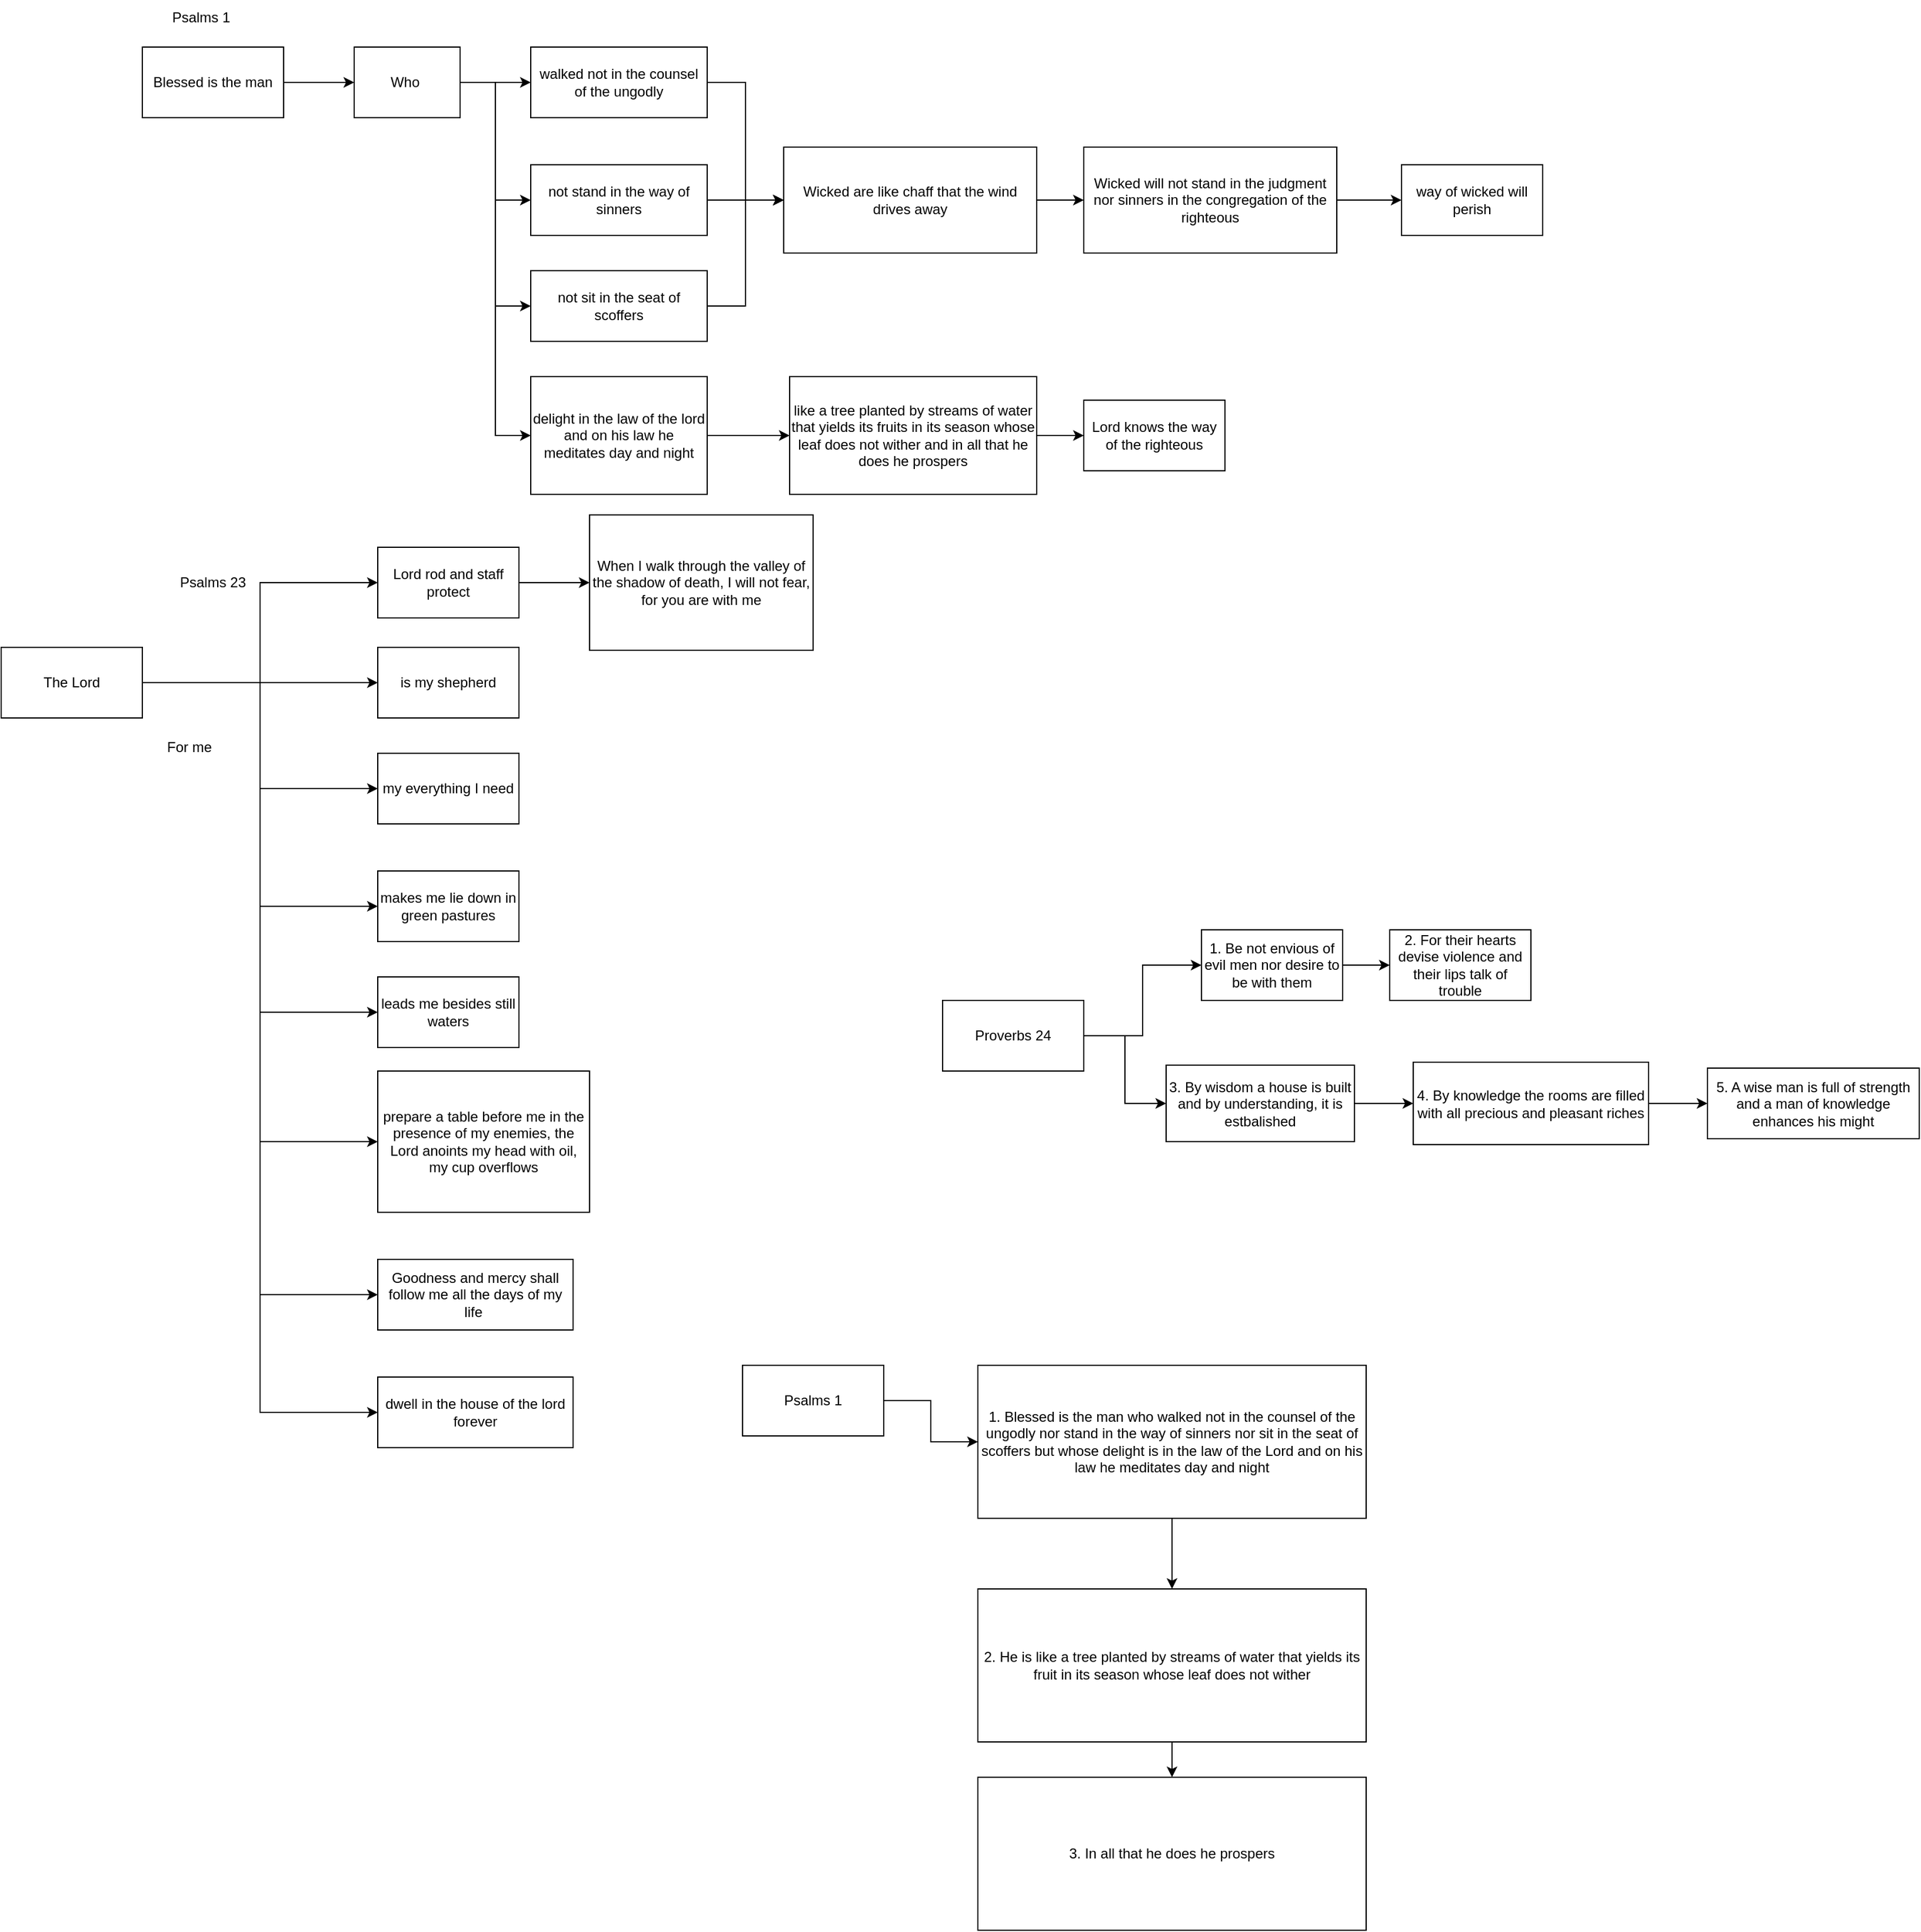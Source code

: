 <mxfile version="24.6.5" type="github">
  <diagram name="Page-1" id="Yt8nRuSeN1MBQB41MqpO">
    <mxGraphModel dx="1194" dy="561" grid="1" gridSize="10" guides="1" tooltips="1" connect="1" arrows="1" fold="1" page="1" pageScale="1" pageWidth="827" pageHeight="1169" math="0" shadow="0">
      <root>
        <mxCell id="0" />
        <mxCell id="1" parent="0" />
        <mxCell id="XqUlQdDZhmHkDGUsW57x-1" style="edgeStyle=orthogonalEdgeStyle;rounded=0;orthogonalLoop=1;jettySize=auto;html=1;entryX=0;entryY=0.5;entryDx=0;entryDy=0;" parent="1" source="XqUlQdDZhmHkDGUsW57x-2" target="XqUlQdDZhmHkDGUsW57x-7" edge="1">
          <mxGeometry relative="1" as="geometry" />
        </mxCell>
        <mxCell id="XqUlQdDZhmHkDGUsW57x-2" value="Blessed is the man" style="rounded=0;whiteSpace=wrap;html=1;" parent="1" vertex="1">
          <mxGeometry x="130" y="120" width="120" height="60" as="geometry" />
        </mxCell>
        <mxCell id="XqUlQdDZhmHkDGUsW57x-3" style="edgeStyle=orthogonalEdgeStyle;rounded=0;orthogonalLoop=1;jettySize=auto;html=1;entryX=0;entryY=0.5;entryDx=0;entryDy=0;" parent="1" source="XqUlQdDZhmHkDGUsW57x-7" target="XqUlQdDZhmHkDGUsW57x-9" edge="1">
          <mxGeometry relative="1" as="geometry" />
        </mxCell>
        <mxCell id="XqUlQdDZhmHkDGUsW57x-4" style="edgeStyle=orthogonalEdgeStyle;rounded=0;orthogonalLoop=1;jettySize=auto;html=1;entryX=0;entryY=0.5;entryDx=0;entryDy=0;" parent="1" source="XqUlQdDZhmHkDGUsW57x-7" target="XqUlQdDZhmHkDGUsW57x-11" edge="1">
          <mxGeometry relative="1" as="geometry" />
        </mxCell>
        <mxCell id="XqUlQdDZhmHkDGUsW57x-5" style="edgeStyle=orthogonalEdgeStyle;rounded=0;orthogonalLoop=1;jettySize=auto;html=1;entryX=0;entryY=0.5;entryDx=0;entryDy=0;" parent="1" source="XqUlQdDZhmHkDGUsW57x-7" target="XqUlQdDZhmHkDGUsW57x-13" edge="1">
          <mxGeometry relative="1" as="geometry" />
        </mxCell>
        <mxCell id="XqUlQdDZhmHkDGUsW57x-6" style="edgeStyle=orthogonalEdgeStyle;rounded=0;orthogonalLoop=1;jettySize=auto;html=1;entryX=0;entryY=0.5;entryDx=0;entryDy=0;" parent="1" source="XqUlQdDZhmHkDGUsW57x-7" target="XqUlQdDZhmHkDGUsW57x-15" edge="1">
          <mxGeometry relative="1" as="geometry" />
        </mxCell>
        <mxCell id="XqUlQdDZhmHkDGUsW57x-7" value="Who&amp;nbsp;" style="rounded=0;whiteSpace=wrap;html=1;" parent="1" vertex="1">
          <mxGeometry x="310" y="120" width="90" height="60" as="geometry" />
        </mxCell>
        <mxCell id="XqUlQdDZhmHkDGUsW57x-8" style="edgeStyle=orthogonalEdgeStyle;rounded=0;orthogonalLoop=1;jettySize=auto;html=1;entryX=0;entryY=0.5;entryDx=0;entryDy=0;" parent="1" source="XqUlQdDZhmHkDGUsW57x-9" target="XqUlQdDZhmHkDGUsW57x-19" edge="1">
          <mxGeometry relative="1" as="geometry" />
        </mxCell>
        <mxCell id="XqUlQdDZhmHkDGUsW57x-9" value="walked not in the counsel of the ungodly" style="rounded=0;whiteSpace=wrap;html=1;" parent="1" vertex="1">
          <mxGeometry x="460" y="120" width="150" height="60" as="geometry" />
        </mxCell>
        <mxCell id="XqUlQdDZhmHkDGUsW57x-10" style="edgeStyle=orthogonalEdgeStyle;rounded=0;orthogonalLoop=1;jettySize=auto;html=1;entryX=0;entryY=0.5;entryDx=0;entryDy=0;" parent="1" source="XqUlQdDZhmHkDGUsW57x-11" target="XqUlQdDZhmHkDGUsW57x-19" edge="1">
          <mxGeometry relative="1" as="geometry" />
        </mxCell>
        <mxCell id="XqUlQdDZhmHkDGUsW57x-11" value="not stand in the way of sinners" style="rounded=0;whiteSpace=wrap;html=1;" parent="1" vertex="1">
          <mxGeometry x="460" y="220" width="150" height="60" as="geometry" />
        </mxCell>
        <mxCell id="XqUlQdDZhmHkDGUsW57x-12" style="edgeStyle=orthogonalEdgeStyle;rounded=0;orthogonalLoop=1;jettySize=auto;html=1;entryX=0;entryY=0.5;entryDx=0;entryDy=0;" parent="1" source="XqUlQdDZhmHkDGUsW57x-13" target="XqUlQdDZhmHkDGUsW57x-19" edge="1">
          <mxGeometry relative="1" as="geometry" />
        </mxCell>
        <mxCell id="XqUlQdDZhmHkDGUsW57x-13" value="not sit in the seat of scoffers" style="rounded=0;whiteSpace=wrap;html=1;" parent="1" vertex="1">
          <mxGeometry x="460" y="310" width="150" height="60" as="geometry" />
        </mxCell>
        <mxCell id="XqUlQdDZhmHkDGUsW57x-14" style="edgeStyle=orthogonalEdgeStyle;rounded=0;orthogonalLoop=1;jettySize=auto;html=1;entryX=0;entryY=0.5;entryDx=0;entryDy=0;" parent="1" source="XqUlQdDZhmHkDGUsW57x-15" target="XqUlQdDZhmHkDGUsW57x-17" edge="1">
          <mxGeometry relative="1" as="geometry" />
        </mxCell>
        <mxCell id="XqUlQdDZhmHkDGUsW57x-15" value="delight in the law of the lord and on his law he meditates day and night" style="rounded=0;whiteSpace=wrap;html=1;" parent="1" vertex="1">
          <mxGeometry x="460" y="400" width="150" height="100" as="geometry" />
        </mxCell>
        <mxCell id="XqUlQdDZhmHkDGUsW57x-16" style="edgeStyle=orthogonalEdgeStyle;rounded=0;orthogonalLoop=1;jettySize=auto;html=1;" parent="1" source="XqUlQdDZhmHkDGUsW57x-17" target="XqUlQdDZhmHkDGUsW57x-22" edge="1">
          <mxGeometry relative="1" as="geometry" />
        </mxCell>
        <mxCell id="XqUlQdDZhmHkDGUsW57x-17" value="like a tree planted by streams of water that yields its fruits in its season whose leaf does not wither and in all that he does he prospers" style="rounded=0;whiteSpace=wrap;html=1;" parent="1" vertex="1">
          <mxGeometry x="680" y="400" width="210" height="100" as="geometry" />
        </mxCell>
        <mxCell id="XqUlQdDZhmHkDGUsW57x-18" style="edgeStyle=orthogonalEdgeStyle;rounded=0;orthogonalLoop=1;jettySize=auto;html=1;entryX=0;entryY=0.5;entryDx=0;entryDy=0;" parent="1" source="XqUlQdDZhmHkDGUsW57x-19" target="XqUlQdDZhmHkDGUsW57x-21" edge="1">
          <mxGeometry relative="1" as="geometry" />
        </mxCell>
        <mxCell id="XqUlQdDZhmHkDGUsW57x-19" value="Wicked are like chaff that the wind drives away" style="rounded=0;whiteSpace=wrap;html=1;" parent="1" vertex="1">
          <mxGeometry x="675" y="205" width="215" height="90" as="geometry" />
        </mxCell>
        <mxCell id="XqUlQdDZhmHkDGUsW57x-20" style="edgeStyle=orthogonalEdgeStyle;rounded=0;orthogonalLoop=1;jettySize=auto;html=1;entryX=0;entryY=0.5;entryDx=0;entryDy=0;" parent="1" source="XqUlQdDZhmHkDGUsW57x-21" target="XqUlQdDZhmHkDGUsW57x-23" edge="1">
          <mxGeometry relative="1" as="geometry" />
        </mxCell>
        <mxCell id="XqUlQdDZhmHkDGUsW57x-21" value="Wicked will not stand in the judgment nor sinners in the congregation of the righteous" style="rounded=0;whiteSpace=wrap;html=1;" parent="1" vertex="1">
          <mxGeometry x="930" y="205" width="215" height="90" as="geometry" />
        </mxCell>
        <mxCell id="XqUlQdDZhmHkDGUsW57x-22" value="Lord knows the way of the righteous" style="rounded=0;whiteSpace=wrap;html=1;" parent="1" vertex="1">
          <mxGeometry x="930" y="420" width="120" height="60" as="geometry" />
        </mxCell>
        <mxCell id="XqUlQdDZhmHkDGUsW57x-23" value="way of wicked will perish" style="rounded=0;whiteSpace=wrap;html=1;" parent="1" vertex="1">
          <mxGeometry x="1200" y="220" width="120" height="60" as="geometry" />
        </mxCell>
        <mxCell id="sQagsXNtBHyBRIGIXRh2-10" style="edgeStyle=orthogonalEdgeStyle;rounded=0;orthogonalLoop=1;jettySize=auto;html=1;entryX=0;entryY=0.5;entryDx=0;entryDy=0;" parent="1" source="sQagsXNtBHyBRIGIXRh2-1" target="sQagsXNtBHyBRIGIXRh2-8" edge="1">
          <mxGeometry relative="1" as="geometry" />
        </mxCell>
        <mxCell id="sQagsXNtBHyBRIGIXRh2-16" style="edgeStyle=orthogonalEdgeStyle;rounded=0;orthogonalLoop=1;jettySize=auto;html=1;entryX=0;entryY=0.5;entryDx=0;entryDy=0;" parent="1" source="sQagsXNtBHyBRIGIXRh2-1" target="sQagsXNtBHyBRIGIXRh2-4" edge="1">
          <mxGeometry relative="1" as="geometry" />
        </mxCell>
        <mxCell id="sQagsXNtBHyBRIGIXRh2-17" style="edgeStyle=orthogonalEdgeStyle;rounded=0;orthogonalLoop=1;jettySize=auto;html=1;entryX=0;entryY=0.5;entryDx=0;entryDy=0;" parent="1" source="sQagsXNtBHyBRIGIXRh2-1" target="sQagsXNtBHyBRIGIXRh2-5" edge="1">
          <mxGeometry relative="1" as="geometry" />
        </mxCell>
        <mxCell id="sQagsXNtBHyBRIGIXRh2-18" style="edgeStyle=orthogonalEdgeStyle;rounded=0;orthogonalLoop=1;jettySize=auto;html=1;entryX=0;entryY=0.5;entryDx=0;entryDy=0;" parent="1" source="sQagsXNtBHyBRIGIXRh2-1" target="sQagsXNtBHyBRIGIXRh2-6" edge="1">
          <mxGeometry relative="1" as="geometry" />
        </mxCell>
        <mxCell id="sQagsXNtBHyBRIGIXRh2-19" style="edgeStyle=orthogonalEdgeStyle;rounded=0;orthogonalLoop=1;jettySize=auto;html=1;entryX=0;entryY=0.5;entryDx=0;entryDy=0;" parent="1" source="sQagsXNtBHyBRIGIXRh2-1" target="sQagsXNtBHyBRIGIXRh2-7" edge="1">
          <mxGeometry relative="1" as="geometry" />
        </mxCell>
        <mxCell id="sQagsXNtBHyBRIGIXRh2-20" style="edgeStyle=orthogonalEdgeStyle;rounded=0;orthogonalLoop=1;jettySize=auto;html=1;entryX=0;entryY=0.5;entryDx=0;entryDy=0;" parent="1" source="sQagsXNtBHyBRIGIXRh2-1" target="sQagsXNtBHyBRIGIXRh2-11" edge="1">
          <mxGeometry relative="1" as="geometry" />
        </mxCell>
        <mxCell id="sQagsXNtBHyBRIGIXRh2-21" style="edgeStyle=orthogonalEdgeStyle;rounded=0;orthogonalLoop=1;jettySize=auto;html=1;entryX=0;entryY=0.5;entryDx=0;entryDy=0;" parent="1" source="sQagsXNtBHyBRIGIXRh2-1" target="sQagsXNtBHyBRIGIXRh2-13" edge="1">
          <mxGeometry relative="1" as="geometry" />
        </mxCell>
        <mxCell id="sQagsXNtBHyBRIGIXRh2-22" style="edgeStyle=orthogonalEdgeStyle;rounded=0;orthogonalLoop=1;jettySize=auto;html=1;entryX=0;entryY=0.5;entryDx=0;entryDy=0;" parent="1" source="sQagsXNtBHyBRIGIXRh2-1" target="sQagsXNtBHyBRIGIXRh2-14" edge="1">
          <mxGeometry relative="1" as="geometry" />
        </mxCell>
        <mxCell id="sQagsXNtBHyBRIGIXRh2-1" value="The Lord" style="rounded=0;whiteSpace=wrap;html=1;" parent="1" vertex="1">
          <mxGeometry x="10" y="630" width="120" height="60" as="geometry" />
        </mxCell>
        <mxCell id="sQagsXNtBHyBRIGIXRh2-2" value="Psalms 1" style="text;html=1;align=center;verticalAlign=middle;whiteSpace=wrap;rounded=0;" parent="1" vertex="1">
          <mxGeometry x="150" y="80" width="60" height="30" as="geometry" />
        </mxCell>
        <mxCell id="sQagsXNtBHyBRIGIXRh2-3" value="Psalms 23" style="text;html=1;align=center;verticalAlign=middle;whiteSpace=wrap;rounded=0;" parent="1" vertex="1">
          <mxGeometry x="160" y="560" width="60" height="30" as="geometry" />
        </mxCell>
        <mxCell id="sQagsXNtBHyBRIGIXRh2-4" value="is my shepherd" style="rounded=0;whiteSpace=wrap;html=1;" parent="1" vertex="1">
          <mxGeometry x="330" y="630" width="120" height="60" as="geometry" />
        </mxCell>
        <mxCell id="sQagsXNtBHyBRIGIXRh2-5" value="my everything I need" style="rounded=0;whiteSpace=wrap;html=1;" parent="1" vertex="1">
          <mxGeometry x="330" y="720" width="120" height="60" as="geometry" />
        </mxCell>
        <mxCell id="sQagsXNtBHyBRIGIXRh2-6" value="makes me lie down in green pastures" style="rounded=0;whiteSpace=wrap;html=1;" parent="1" vertex="1">
          <mxGeometry x="330" y="820" width="120" height="60" as="geometry" />
        </mxCell>
        <mxCell id="sQagsXNtBHyBRIGIXRh2-7" value="leads me besides still waters" style="rounded=0;whiteSpace=wrap;html=1;" parent="1" vertex="1">
          <mxGeometry x="330" y="910" width="120" height="60" as="geometry" />
        </mxCell>
        <mxCell id="sQagsXNtBHyBRIGIXRh2-15" style="edgeStyle=orthogonalEdgeStyle;rounded=0;orthogonalLoop=1;jettySize=auto;html=1;" parent="1" source="sQagsXNtBHyBRIGIXRh2-8" target="sQagsXNtBHyBRIGIXRh2-9" edge="1">
          <mxGeometry relative="1" as="geometry" />
        </mxCell>
        <mxCell id="sQagsXNtBHyBRIGIXRh2-8" value="Lord rod and staff protect" style="rounded=0;whiteSpace=wrap;html=1;" parent="1" vertex="1">
          <mxGeometry x="330" y="545" width="120" height="60" as="geometry" />
        </mxCell>
        <mxCell id="sQagsXNtBHyBRIGIXRh2-9" value="When I walk through the valley of the shadow of death, I will not fear, for you are with me" style="rounded=0;whiteSpace=wrap;html=1;" parent="1" vertex="1">
          <mxGeometry x="510" y="517.5" width="190" height="115" as="geometry" />
        </mxCell>
        <mxCell id="sQagsXNtBHyBRIGIXRh2-11" value="prepare a table before me in the presence of my enemies, the Lord anoints my head with oil, my cup overflows" style="rounded=0;whiteSpace=wrap;html=1;" parent="1" vertex="1">
          <mxGeometry x="330" y="990" width="180" height="120" as="geometry" />
        </mxCell>
        <mxCell id="sQagsXNtBHyBRIGIXRh2-13" value="Goodness and mercy shall follow me all the days of my life&amp;nbsp;" style="rounded=0;whiteSpace=wrap;html=1;" parent="1" vertex="1">
          <mxGeometry x="330" y="1150" width="166" height="60" as="geometry" />
        </mxCell>
        <mxCell id="sQagsXNtBHyBRIGIXRh2-14" value="dwell in the house of the lord forever" style="rounded=0;whiteSpace=wrap;html=1;" parent="1" vertex="1">
          <mxGeometry x="330" y="1250" width="166" height="60" as="geometry" />
        </mxCell>
        <mxCell id="sQagsXNtBHyBRIGIXRh2-24" value="For me" style="text;html=1;align=center;verticalAlign=middle;whiteSpace=wrap;rounded=0;" parent="1" vertex="1">
          <mxGeometry x="140" y="700" width="60" height="30" as="geometry" />
        </mxCell>
        <mxCell id="0zMp9AifSCuBAD5S9LqY-5" style="edgeStyle=orthogonalEdgeStyle;rounded=0;orthogonalLoop=1;jettySize=auto;html=1;" parent="1" source="0zMp9AifSCuBAD5S9LqY-1" target="0zMp9AifSCuBAD5S9LqY-2" edge="1">
          <mxGeometry relative="1" as="geometry" />
        </mxCell>
        <mxCell id="0zMp9AifSCuBAD5S9LqY-1" value="Psalms 1" style="rounded=0;whiteSpace=wrap;html=1;" parent="1" vertex="1">
          <mxGeometry x="640" y="1240" width="120" height="60" as="geometry" />
        </mxCell>
        <mxCell id="0zMp9AifSCuBAD5S9LqY-6" style="edgeStyle=orthogonalEdgeStyle;rounded=0;orthogonalLoop=1;jettySize=auto;html=1;" parent="1" source="0zMp9AifSCuBAD5S9LqY-2" target="0zMp9AifSCuBAD5S9LqY-3" edge="1">
          <mxGeometry relative="1" as="geometry" />
        </mxCell>
        <mxCell id="0zMp9AifSCuBAD5S9LqY-2" value="1. Blessed is the man who walked not in the counsel of the ungodly nor stand in the way of sinners nor sit in the seat of scoffers but whose delight is in the law of the Lord and on his law he meditates day and night" style="rounded=0;whiteSpace=wrap;html=1;" parent="1" vertex="1">
          <mxGeometry x="840" y="1240" width="330" height="130" as="geometry" />
        </mxCell>
        <mxCell id="0zMp9AifSCuBAD5S9LqY-7" style="edgeStyle=orthogonalEdgeStyle;rounded=0;orthogonalLoop=1;jettySize=auto;html=1;entryX=0.5;entryY=0;entryDx=0;entryDy=0;" parent="1" source="0zMp9AifSCuBAD5S9LqY-3" target="0zMp9AifSCuBAD5S9LqY-4" edge="1">
          <mxGeometry relative="1" as="geometry" />
        </mxCell>
        <mxCell id="0zMp9AifSCuBAD5S9LqY-3" value="2. He is like a tree planted by streams of water that yields its fruit in its season whose leaf does not wither" style="rounded=0;whiteSpace=wrap;html=1;" parent="1" vertex="1">
          <mxGeometry x="840" y="1430" width="330" height="130" as="geometry" />
        </mxCell>
        <mxCell id="0zMp9AifSCuBAD5S9LqY-4" value="3. In all that he does he prospers" style="rounded=0;whiteSpace=wrap;html=1;" parent="1" vertex="1">
          <mxGeometry x="840" y="1590" width="330" height="130" as="geometry" />
        </mxCell>
        <mxCell id="Rtc9xolQifaJStnuledt-7" style="edgeStyle=orthogonalEdgeStyle;rounded=0;orthogonalLoop=1;jettySize=auto;html=1;entryX=0;entryY=0.5;entryDx=0;entryDy=0;" edge="1" parent="1" source="Rtc9xolQifaJStnuledt-1" target="Rtc9xolQifaJStnuledt-2">
          <mxGeometry relative="1" as="geometry" />
        </mxCell>
        <mxCell id="Rtc9xolQifaJStnuledt-9" style="edgeStyle=orthogonalEdgeStyle;rounded=0;orthogonalLoop=1;jettySize=auto;html=1;entryX=0;entryY=0.5;entryDx=0;entryDy=0;" edge="1" parent="1" source="Rtc9xolQifaJStnuledt-1" target="Rtc9xolQifaJStnuledt-4">
          <mxGeometry relative="1" as="geometry" />
        </mxCell>
        <mxCell id="Rtc9xolQifaJStnuledt-1" value="Proverbs 24" style="rounded=0;whiteSpace=wrap;html=1;" vertex="1" parent="1">
          <mxGeometry x="810" y="930" width="120" height="60" as="geometry" />
        </mxCell>
        <mxCell id="Rtc9xolQifaJStnuledt-8" style="edgeStyle=orthogonalEdgeStyle;rounded=0;orthogonalLoop=1;jettySize=auto;html=1;" edge="1" parent="1" source="Rtc9xolQifaJStnuledt-2" target="Rtc9xolQifaJStnuledt-3">
          <mxGeometry relative="1" as="geometry" />
        </mxCell>
        <mxCell id="Rtc9xolQifaJStnuledt-2" value="1. Be not envious of evil men nor desire to be with them" style="rounded=0;whiteSpace=wrap;html=1;" vertex="1" parent="1">
          <mxGeometry x="1030" y="870" width="120" height="60" as="geometry" />
        </mxCell>
        <mxCell id="Rtc9xolQifaJStnuledt-3" value="2. For their hearts devise violence and their lips talk of trouble" style="rounded=0;whiteSpace=wrap;html=1;" vertex="1" parent="1">
          <mxGeometry x="1190" y="870" width="120" height="60" as="geometry" />
        </mxCell>
        <mxCell id="Rtc9xolQifaJStnuledt-10" style="edgeStyle=orthogonalEdgeStyle;rounded=0;orthogonalLoop=1;jettySize=auto;html=1;" edge="1" parent="1" source="Rtc9xolQifaJStnuledt-4" target="Rtc9xolQifaJStnuledt-5">
          <mxGeometry relative="1" as="geometry" />
        </mxCell>
        <mxCell id="Rtc9xolQifaJStnuledt-4" value="3. By wisdom a house is built and by understanding, it is estbalished" style="rounded=0;whiteSpace=wrap;html=1;" vertex="1" parent="1">
          <mxGeometry x="1000" y="985" width="160" height="65" as="geometry" />
        </mxCell>
        <mxCell id="Rtc9xolQifaJStnuledt-11" style="edgeStyle=orthogonalEdgeStyle;rounded=0;orthogonalLoop=1;jettySize=auto;html=1;entryX=0;entryY=0.5;entryDx=0;entryDy=0;" edge="1" parent="1" source="Rtc9xolQifaJStnuledt-5" target="Rtc9xolQifaJStnuledt-6">
          <mxGeometry relative="1" as="geometry" />
        </mxCell>
        <mxCell id="Rtc9xolQifaJStnuledt-5" value="4. By knowledge the rooms are filled with all precious and pleasant riches" style="rounded=0;whiteSpace=wrap;html=1;" vertex="1" parent="1">
          <mxGeometry x="1210" y="982.5" width="200" height="70" as="geometry" />
        </mxCell>
        <mxCell id="Rtc9xolQifaJStnuledt-6" value="5. A wise man is full of strength and a man of knowledge enhances his might" style="rounded=0;whiteSpace=wrap;html=1;" vertex="1" parent="1">
          <mxGeometry x="1460" y="987.5" width="180" height="60" as="geometry" />
        </mxCell>
      </root>
    </mxGraphModel>
  </diagram>
</mxfile>
